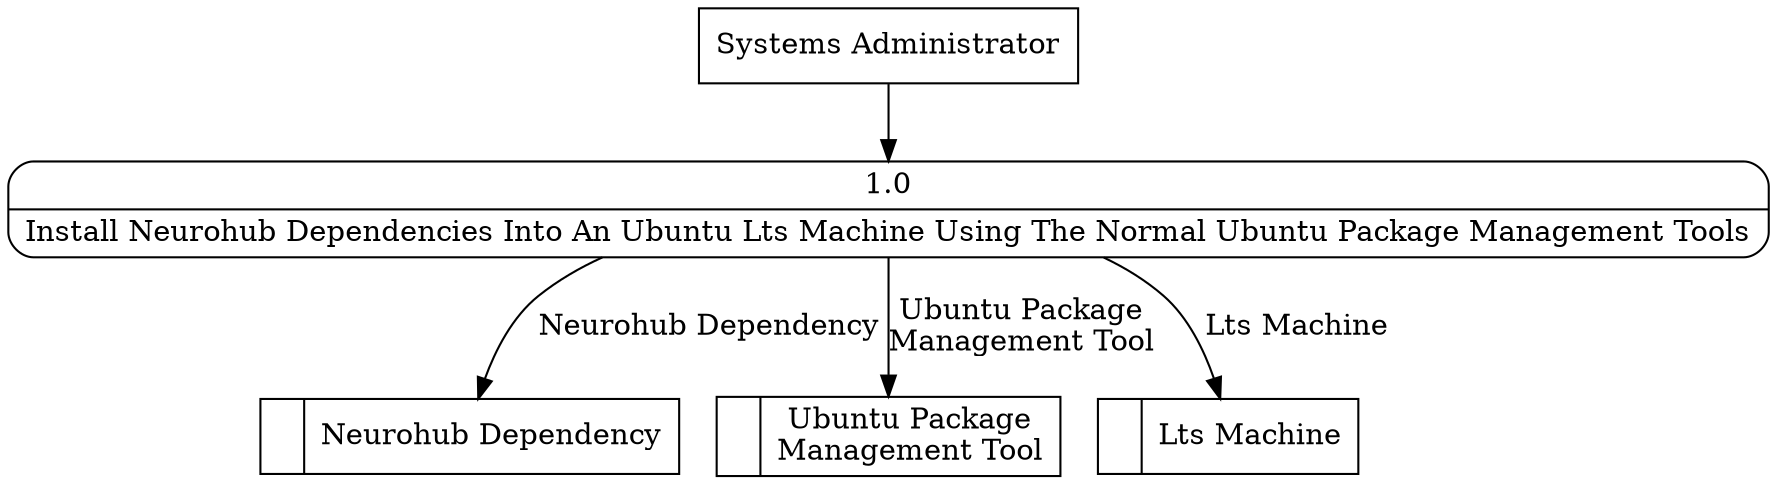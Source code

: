 digraph dfd2{ 
node[shape=record]
200 [label="<f0>  |<f1> Neurohub Dependency " ];
201 [label="<f0>  |<f1> Ubuntu Package\nManagement Tool " ];
202 [label="<f0>  |<f1> Lts Machine " ];
203 [label="Systems Administrator" shape=box];
204 [label="{<f0> 1.0|<f1> Install Neurohub Dependencies Into An Ubuntu Lts Machine Using The Normal Ubuntu Package Management Tools }" shape=Mrecord];
203 -> 204
204 -> 200 [label="Neurohub Dependency"]
204 -> 202 [label="Lts Machine"]
204 -> 201 [label="Ubuntu Package\nManagement Tool"]
}